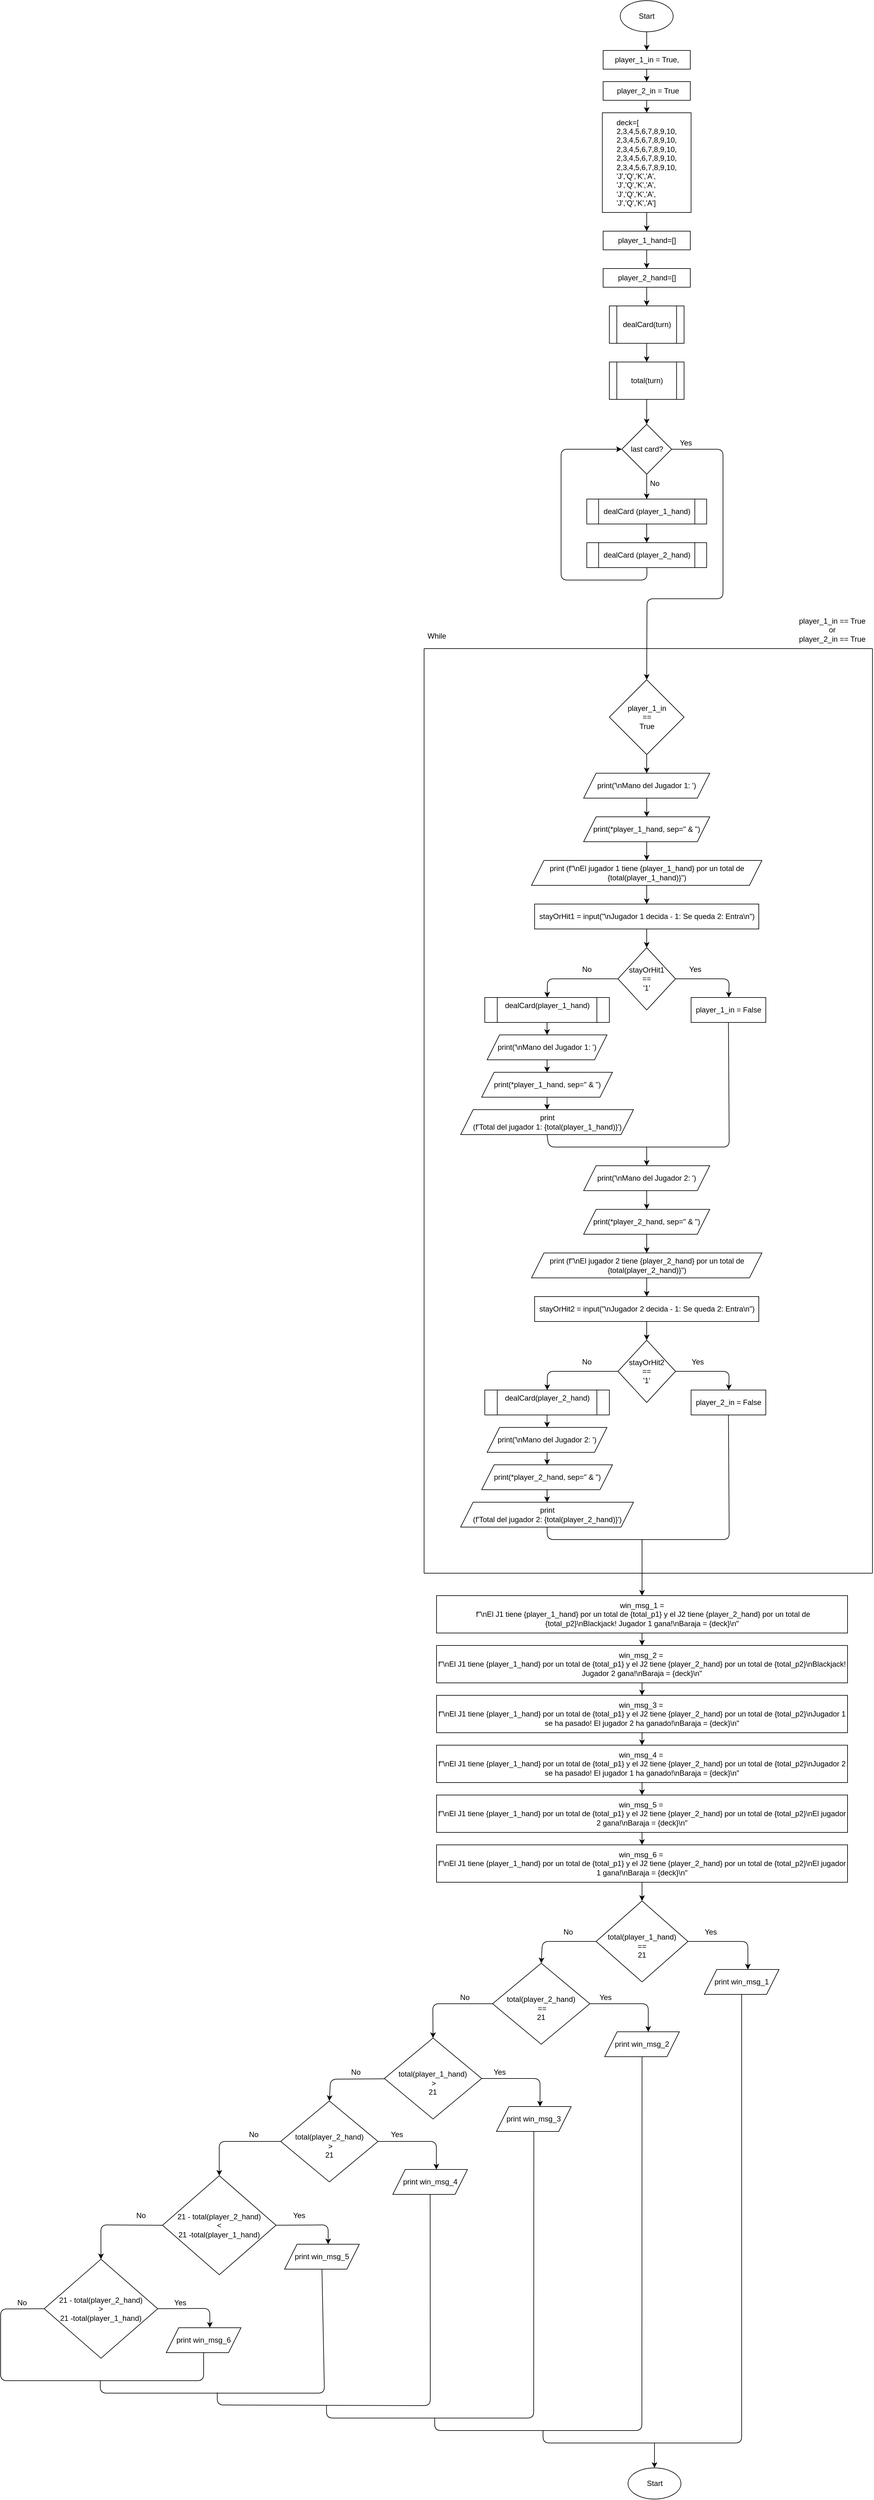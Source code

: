 <mxfile>
    <diagram id="-koDDmyX4iF7jQSUrxAg" name="Page-1">
        <mxGraphModel dx="1892" dy="771" grid="1" gridSize="10" guides="1" tooltips="1" connect="1" arrows="1" fold="1" page="1" pageScale="1" pageWidth="850" pageHeight="1100" math="0" shadow="0">
            <root>
                <mxCell id="0"/>
                <mxCell id="1" parent="0"/>
                <mxCell id="bcgtgwfcLRvS_43A54jH-3" value="" style="edgeStyle=none;html=1;" edge="1" parent="1" source="bcgtgwfcLRvS_43A54jH-1" target="bcgtgwfcLRvS_43A54jH-2">
                    <mxGeometry relative="1" as="geometry"/>
                </mxCell>
                <mxCell id="bcgtgwfcLRvS_43A54jH-1" value="Start" style="ellipse;whiteSpace=wrap;html=1;" vertex="1" parent="1">
                    <mxGeometry x="365" y="40" width="85" height="50" as="geometry"/>
                </mxCell>
                <mxCell id="bcgtgwfcLRvS_43A54jH-5" value="" style="edgeStyle=none;html=1;" edge="1" parent="1" source="bcgtgwfcLRvS_43A54jH-2" target="bcgtgwfcLRvS_43A54jH-4">
                    <mxGeometry relative="1" as="geometry"/>
                </mxCell>
                <mxCell id="bcgtgwfcLRvS_43A54jH-2" value="&lt;div style=&quot;text-align: left;&quot;&gt;&lt;span style=&quot;background-color: initial;&quot;&gt;player_1_in = True,&lt;/span&gt;&lt;/div&gt;" style="whiteSpace=wrap;html=1;" vertex="1" parent="1">
                    <mxGeometry x="337.5" y="120" width="140" height="30" as="geometry"/>
                </mxCell>
                <mxCell id="bcgtgwfcLRvS_43A54jH-7" value="" style="edgeStyle=none;html=1;" edge="1" parent="1" source="bcgtgwfcLRvS_43A54jH-4" target="bcgtgwfcLRvS_43A54jH-6">
                    <mxGeometry relative="1" as="geometry"/>
                </mxCell>
                <mxCell id="bcgtgwfcLRvS_43A54jH-4" value="&lt;div style=&quot;text-align: left;&quot;&gt;&lt;span style=&quot;background-color: initial;&quot;&gt;&amp;nbsp;&lt;/span&gt;&lt;span style=&quot;background-color: initial;&quot;&gt;player_2_in = True&lt;/span&gt;&lt;/div&gt;" style="whiteSpace=wrap;html=1;" vertex="1" parent="1">
                    <mxGeometry x="337.5" y="170" width="140" height="30" as="geometry"/>
                </mxCell>
                <mxCell id="bcgtgwfcLRvS_43A54jH-9" value="" style="edgeStyle=none;html=1;" edge="1" parent="1" source="bcgtgwfcLRvS_43A54jH-6" target="bcgtgwfcLRvS_43A54jH-8">
                    <mxGeometry relative="1" as="geometry"/>
                </mxCell>
                <mxCell id="bcgtgwfcLRvS_43A54jH-6" value="&lt;div style=&quot;text-align: left;&quot;&gt;deck=&lt;span style=&quot;background-color: initial;&quot;&gt;[&lt;/span&gt;&lt;/div&gt;&lt;div style=&quot;text-align: left;&quot;&gt;&lt;span style=&quot;background-color: initial;&quot;&gt;2,3,4,5,6,7,8,9,10,&lt;/span&gt;&lt;/div&gt;&lt;div style=&quot;text-align: left;&quot;&gt;&lt;span style=&quot;background-color: initial;&quot;&gt;2,3,4,5,6,7,8,9,10,&lt;/span&gt;&lt;/div&gt;&lt;div style=&quot;text-align: left;&quot;&gt;2,3,4,5,6,7,8,9,10,&lt;/div&gt;&lt;div style=&quot;text-align: left;&quot;&gt;2,3,4,5,6,7,8,9,10,&lt;/div&gt;&lt;div style=&quot;text-align: left;&quot;&gt;2,3,4,5,6,7,8,9,10,&lt;/div&gt;&lt;div style=&quot;text-align: left;&quot;&gt;'J','Q','K','A',&lt;/div&gt;&lt;div style=&quot;text-align: left;&quot;&gt;'J','Q','K','A',&lt;/div&gt;&lt;div style=&quot;text-align: left;&quot;&gt;'J','Q','K','A',&lt;/div&gt;&lt;div style=&quot;text-align: left;&quot;&gt;'J','Q','K','A'&lt;span style=&quot;background-color: initial;&quot;&gt;]&lt;/span&gt;&lt;/div&gt;" style="whiteSpace=wrap;html=1;" vertex="1" parent="1">
                    <mxGeometry x="336.25" y="220" width="142.5" height="160" as="geometry"/>
                </mxCell>
                <mxCell id="bcgtgwfcLRvS_43A54jH-11" value="" style="edgeStyle=none;html=1;" edge="1" parent="1" source="bcgtgwfcLRvS_43A54jH-8" target="bcgtgwfcLRvS_43A54jH-10">
                    <mxGeometry relative="1" as="geometry"/>
                </mxCell>
                <mxCell id="bcgtgwfcLRvS_43A54jH-8" value="&lt;div style=&quot;text-align: left;&quot;&gt;player_1_hand=[]&lt;br&gt;&lt;/div&gt;" style="whiteSpace=wrap;html=1;" vertex="1" parent="1">
                    <mxGeometry x="337.5" y="410" width="140" height="30" as="geometry"/>
                </mxCell>
                <mxCell id="bcgtgwfcLRvS_43A54jH-13" value="" style="edgeStyle=none;html=1;" edge="1" parent="1" source="bcgtgwfcLRvS_43A54jH-10" target="bcgtgwfcLRvS_43A54jH-12">
                    <mxGeometry relative="1" as="geometry"/>
                </mxCell>
                <mxCell id="bcgtgwfcLRvS_43A54jH-10" value="&lt;div style=&quot;text-align: left;&quot;&gt;player_2_hand=[]&lt;br&gt;&lt;/div&gt;" style="whiteSpace=wrap;html=1;" vertex="1" parent="1">
                    <mxGeometry x="337.5" y="470" width="140" height="30" as="geometry"/>
                </mxCell>
                <mxCell id="bcgtgwfcLRvS_43A54jH-15" value="" style="edgeStyle=none;html=1;" edge="1" parent="1" source="bcgtgwfcLRvS_43A54jH-12" target="bcgtgwfcLRvS_43A54jH-14">
                    <mxGeometry relative="1" as="geometry"/>
                </mxCell>
                <mxCell id="bcgtgwfcLRvS_43A54jH-12" value="dealCard(turn)" style="shape=process;whiteSpace=wrap;html=1;backgroundOutline=1;" vertex="1" parent="1">
                    <mxGeometry x="347.5" y="530" width="120" height="60" as="geometry"/>
                </mxCell>
                <mxCell id="bcgtgwfcLRvS_43A54jH-17" value="" style="edgeStyle=none;html=1;" edge="1" parent="1" source="bcgtgwfcLRvS_43A54jH-14" target="bcgtgwfcLRvS_43A54jH-16">
                    <mxGeometry relative="1" as="geometry"/>
                </mxCell>
                <mxCell id="bcgtgwfcLRvS_43A54jH-14" value="total(turn)" style="shape=process;whiteSpace=wrap;html=1;backgroundOutline=1;" vertex="1" parent="1">
                    <mxGeometry x="347.5" y="620" width="120" height="60" as="geometry"/>
                </mxCell>
                <mxCell id="bcgtgwfcLRvS_43A54jH-19" value="" style="edgeStyle=none;html=1;exitX=1;exitY=0.5;exitDx=0;exitDy=0;entryX=0.5;entryY=0;entryDx=0;entryDy=0;" edge="1" parent="1" source="bcgtgwfcLRvS_43A54jH-16" target="bcgtgwfcLRvS_43A54jH-30">
                    <mxGeometry relative="1" as="geometry">
                        <mxPoint x="400" y="1060" as="targetPoint"/>
                        <Array as="points">
                            <mxPoint x="530" y="760"/>
                            <mxPoint x="530" y="1000"/>
                            <mxPoint x="408" y="1000"/>
                        </Array>
                    </mxGeometry>
                </mxCell>
                <mxCell id="bcgtgwfcLRvS_43A54jH-22" value="" style="edgeStyle=none;html=1;" edge="1" parent="1" source="bcgtgwfcLRvS_43A54jH-16" target="bcgtgwfcLRvS_43A54jH-21">
                    <mxGeometry relative="1" as="geometry"/>
                </mxCell>
                <mxCell id="bcgtgwfcLRvS_43A54jH-16" value="last card?" style="rhombus;whiteSpace=wrap;html=1;" vertex="1" parent="1">
                    <mxGeometry x="367.5" y="720" width="80" height="80" as="geometry"/>
                </mxCell>
                <mxCell id="bcgtgwfcLRvS_43A54jH-24" value="" style="edgeStyle=none;html=1;" edge="1" parent="1" source="bcgtgwfcLRvS_43A54jH-21" target="bcgtgwfcLRvS_43A54jH-23">
                    <mxGeometry relative="1" as="geometry"/>
                </mxCell>
                <mxCell id="bcgtgwfcLRvS_43A54jH-21" value="dealCard (player_1_hand)" style="shape=process;whiteSpace=wrap;html=1;backgroundOutline=1;" vertex="1" parent="1">
                    <mxGeometry x="311.25" y="840" width="192.5" height="40" as="geometry"/>
                </mxCell>
                <mxCell id="bcgtgwfcLRvS_43A54jH-25" style="edgeStyle=none;html=1;entryX=0;entryY=0.5;entryDx=0;entryDy=0;" edge="1" parent="1" source="bcgtgwfcLRvS_43A54jH-23" target="bcgtgwfcLRvS_43A54jH-16">
                    <mxGeometry relative="1" as="geometry">
                        <Array as="points">
                            <mxPoint x="408" y="970"/>
                            <mxPoint x="270" y="970"/>
                            <mxPoint x="270" y="760"/>
                        </Array>
                    </mxGeometry>
                </mxCell>
                <mxCell id="bcgtgwfcLRvS_43A54jH-23" value="dealCard (player_2_hand)" style="shape=process;whiteSpace=wrap;html=1;backgroundOutline=1;" vertex="1" parent="1">
                    <mxGeometry x="311.25" y="910" width="192.5" height="40" as="geometry"/>
                </mxCell>
                <mxCell id="bcgtgwfcLRvS_43A54jH-26" value="No" style="text;html=1;align=center;verticalAlign=middle;resizable=0;points=[];autosize=1;strokeColor=none;fillColor=none;" vertex="1" parent="1">
                    <mxGeometry x="400" y="800" width="40" height="30" as="geometry"/>
                </mxCell>
                <mxCell id="bcgtgwfcLRvS_43A54jH-27" value="Yes" style="text;html=1;align=center;verticalAlign=middle;resizable=0;points=[];autosize=1;strokeColor=none;fillColor=none;" vertex="1" parent="1">
                    <mxGeometry x="450" y="735" width="40" height="30" as="geometry"/>
                </mxCell>
                <mxCell id="bcgtgwfcLRvS_43A54jH-36" value="" style="edgeStyle=none;html=1;" edge="1" parent="1" source="bcgtgwfcLRvS_43A54jH-30" target="bcgtgwfcLRvS_43A54jH-35">
                    <mxGeometry relative="1" as="geometry"/>
                </mxCell>
                <mxCell id="bcgtgwfcLRvS_43A54jH-30" value="player_1_in&lt;br&gt;==&lt;br&gt;True" style="rhombus;whiteSpace=wrap;html=1;" vertex="1" parent="1">
                    <mxGeometry x="347.5" y="1130" width="120" height="120" as="geometry"/>
                </mxCell>
                <mxCell id="bcgtgwfcLRvS_43A54jH-31" value="" style="endArrow=none;html=1;" edge="1" parent="1">
                    <mxGeometry width="50" height="50" relative="1" as="geometry">
                        <mxPoint x="50" y="1080" as="sourcePoint"/>
                        <mxPoint x="770" y="1080" as="targetPoint"/>
                    </mxGeometry>
                </mxCell>
                <mxCell id="bcgtgwfcLRvS_43A54jH-32" value="While" style="text;html=1;align=center;verticalAlign=middle;resizable=0;points=[];autosize=1;strokeColor=none;fillColor=none;" vertex="1" parent="1">
                    <mxGeometry x="45" y="1045" width="50" height="30" as="geometry"/>
                </mxCell>
                <mxCell id="bcgtgwfcLRvS_43A54jH-33" value="player_1_in == True&lt;br&gt;or&lt;br&gt;player_2_in == True" style="text;html=1;align=center;verticalAlign=middle;resizable=0;points=[];autosize=1;strokeColor=none;fillColor=none;" vertex="1" parent="1">
                    <mxGeometry x="640" y="1020" width="130" height="60" as="geometry"/>
                </mxCell>
                <mxCell id="bcgtgwfcLRvS_43A54jH-38" value="" style="edgeStyle=none;html=1;" edge="1" parent="1" source="bcgtgwfcLRvS_43A54jH-35" target="bcgtgwfcLRvS_43A54jH-37">
                    <mxGeometry relative="1" as="geometry"/>
                </mxCell>
                <mxCell id="bcgtgwfcLRvS_43A54jH-35" value="&lt;div&gt;print('\nMano del Jugador 1: ')&lt;/div&gt;" style="shape=parallelogram;perimeter=parallelogramPerimeter;whiteSpace=wrap;html=1;fixedSize=1;" vertex="1" parent="1">
                    <mxGeometry x="306.25" y="1280" width="202.5" height="40" as="geometry"/>
                </mxCell>
                <mxCell id="bcgtgwfcLRvS_43A54jH-40" value="" style="edgeStyle=none;html=1;" edge="1" parent="1" source="bcgtgwfcLRvS_43A54jH-37" target="bcgtgwfcLRvS_43A54jH-39">
                    <mxGeometry relative="1" as="geometry"/>
                </mxCell>
                <mxCell id="bcgtgwfcLRvS_43A54jH-37" value="&lt;div&gt;print(*player_1_hand, sep=&quot; &amp;amp; &quot;)&lt;/div&gt;" style="shape=parallelogram;perimeter=parallelogramPerimeter;whiteSpace=wrap;html=1;fixedSize=1;" vertex="1" parent="1">
                    <mxGeometry x="306.25" y="1350" width="202.5" height="40" as="geometry"/>
                </mxCell>
                <mxCell id="bcgtgwfcLRvS_43A54jH-42" value="" style="edgeStyle=none;html=1;" edge="1" parent="1" source="bcgtgwfcLRvS_43A54jH-39" target="bcgtgwfcLRvS_43A54jH-41">
                    <mxGeometry relative="1" as="geometry"/>
                </mxCell>
                <mxCell id="bcgtgwfcLRvS_43A54jH-39" value="&lt;div&gt;print (f&quot;\nEl jugador 1 tiene {player_1_hand} por un total de {total(player_1_hand)}&quot;)&lt;/div&gt;" style="shape=parallelogram;perimeter=parallelogramPerimeter;whiteSpace=wrap;html=1;fixedSize=1;" vertex="1" parent="1">
                    <mxGeometry x="222.5" y="1420" width="370" height="40" as="geometry"/>
                </mxCell>
                <mxCell id="bcgtgwfcLRvS_43A54jH-45" value="" style="edgeStyle=none;html=1;" edge="1" parent="1" source="bcgtgwfcLRvS_43A54jH-41" target="bcgtgwfcLRvS_43A54jH-43">
                    <mxGeometry relative="1" as="geometry"/>
                </mxCell>
                <mxCell id="bcgtgwfcLRvS_43A54jH-41" value="stayOrHit1 = input(&quot;\nJugador 1 decida - 1: Se queda 2: Entra\n&quot;)" style="whiteSpace=wrap;html=1;" vertex="1" parent="1">
                    <mxGeometry x="227.5" y="1490" width="360" height="40" as="geometry"/>
                </mxCell>
                <mxCell id="bcgtgwfcLRvS_43A54jH-47" value="" style="edgeStyle=none;html=1;exitX=1;exitY=0.5;exitDx=0;exitDy=0;" edge="1" parent="1" source="bcgtgwfcLRvS_43A54jH-43" target="bcgtgwfcLRvS_43A54jH-46">
                    <mxGeometry relative="1" as="geometry">
                        <Array as="points">
                            <mxPoint x="540" y="1610"/>
                        </Array>
                    </mxGeometry>
                </mxCell>
                <mxCell id="bcgtgwfcLRvS_43A54jH-49" value="" style="edgeStyle=none;html=1;exitX=0;exitY=0.5;exitDx=0;exitDy=0;" edge="1" parent="1" source="bcgtgwfcLRvS_43A54jH-43" target="bcgtgwfcLRvS_43A54jH-48">
                    <mxGeometry relative="1" as="geometry">
                        <Array as="points">
                            <mxPoint x="248" y="1610"/>
                        </Array>
                    </mxGeometry>
                </mxCell>
                <mxCell id="bcgtgwfcLRvS_43A54jH-43" value="stayOrHit1&lt;br&gt;==&lt;br&gt;'1'" style="rhombus;whiteSpace=wrap;html=1;" vertex="1" parent="1">
                    <mxGeometry x="361.25" y="1560" width="92.5" height="100" as="geometry"/>
                </mxCell>
                <mxCell id="bcgtgwfcLRvS_43A54jH-46" value="player_1_in = False" style="whiteSpace=wrap;html=1;" vertex="1" parent="1">
                    <mxGeometry x="478.75" y="1640" width="120" height="40" as="geometry"/>
                </mxCell>
                <mxCell id="bcgtgwfcLRvS_43A54jH-51" value="" style="edgeStyle=none;html=1;" edge="1" parent="1" source="bcgtgwfcLRvS_43A54jH-48" target="bcgtgwfcLRvS_43A54jH-50">
                    <mxGeometry relative="1" as="geometry"/>
                </mxCell>
                <mxCell id="bcgtgwfcLRvS_43A54jH-48" value="&lt;div&gt;dealCard(player_1_hand)&lt;/div&gt;&lt;div&gt;&lt;br&gt;&lt;/div&gt;" style="shape=process;whiteSpace=wrap;html=1;backgroundOutline=1;" vertex="1" parent="1">
                    <mxGeometry x="147.5" y="1640" width="200" height="40" as="geometry"/>
                </mxCell>
                <mxCell id="bcgtgwfcLRvS_43A54jH-53" value="" style="edgeStyle=none;html=1;" edge="1" parent="1" source="bcgtgwfcLRvS_43A54jH-50" target="bcgtgwfcLRvS_43A54jH-52">
                    <mxGeometry relative="1" as="geometry"/>
                </mxCell>
                <mxCell id="bcgtgwfcLRvS_43A54jH-50" value="print('\nMano del Jugador 1: ')" style="shape=parallelogram;perimeter=parallelogramPerimeter;whiteSpace=wrap;html=1;fixedSize=1;" vertex="1" parent="1">
                    <mxGeometry x="151.25" y="1700" width="192.5" height="40" as="geometry"/>
                </mxCell>
                <mxCell id="bcgtgwfcLRvS_43A54jH-55" value="" style="edgeStyle=none;html=1;" edge="1" parent="1" source="bcgtgwfcLRvS_43A54jH-52" target="bcgtgwfcLRvS_43A54jH-54">
                    <mxGeometry relative="1" as="geometry"/>
                </mxCell>
                <mxCell id="bcgtgwfcLRvS_43A54jH-52" value="&lt;div&gt;print(*player_1_hand, sep=&quot; &amp;amp; &quot;)&lt;/div&gt;" style="shape=parallelogram;perimeter=parallelogramPerimeter;whiteSpace=wrap;html=1;fixedSize=1;" vertex="1" parent="1">
                    <mxGeometry x="142.5" y="1760" width="210" height="40" as="geometry"/>
                </mxCell>
                <mxCell id="bcgtgwfcLRvS_43A54jH-54" value="&lt;div&gt;print&lt;/div&gt;&lt;div&gt;(f'Total del jugador 1: {total(player_1_hand)}')&lt;/div&gt;" style="shape=parallelogram;perimeter=parallelogramPerimeter;whiteSpace=wrap;html=1;fixedSize=1;" vertex="1" parent="1">
                    <mxGeometry x="108.75" y="1820" width="277.5" height="40" as="geometry"/>
                </mxCell>
                <mxCell id="bcgtgwfcLRvS_43A54jH-56" value="" style="endArrow=none;html=1;exitX=0.5;exitY=1;exitDx=0;exitDy=0;entryX=0.5;entryY=1;entryDx=0;entryDy=0;" edge="1" parent="1" source="bcgtgwfcLRvS_43A54jH-54" target="bcgtgwfcLRvS_43A54jH-46">
                    <mxGeometry width="50" height="50" relative="1" as="geometry">
                        <mxPoint x="490" y="1670" as="sourcePoint"/>
                        <mxPoint x="540" y="1620" as="targetPoint"/>
                        <Array as="points">
                            <mxPoint x="250" y="1880"/>
                            <mxPoint x="540" y="1880"/>
                        </Array>
                    </mxGeometry>
                </mxCell>
                <mxCell id="bcgtgwfcLRvS_43A54jH-57" value="" style="edgeStyle=none;html=1;entryX=0.5;entryY=0;entryDx=0;entryDy=0;" edge="1" parent="1" target="bcgtgwfcLRvS_43A54jH-83">
                    <mxGeometry relative="1" as="geometry">
                        <mxPoint x="407.5" y="1880" as="sourcePoint"/>
                        <mxPoint x="407.5" y="1910" as="targetPoint"/>
                    </mxGeometry>
                </mxCell>
                <mxCell id="bcgtgwfcLRvS_43A54jH-70" value="" style="edgeStyle=none;html=1;exitX=1;exitY=0.5;exitDx=0;exitDy=0;" edge="1" parent="1" source="bcgtgwfcLRvS_43A54jH-72" target="bcgtgwfcLRvS_43A54jH-73">
                    <mxGeometry relative="1" as="geometry">
                        <Array as="points">
                            <mxPoint x="540" y="2240"/>
                        </Array>
                    </mxGeometry>
                </mxCell>
                <mxCell id="bcgtgwfcLRvS_43A54jH-71" value="" style="edgeStyle=none;html=1;exitX=0;exitY=0.5;exitDx=0;exitDy=0;" edge="1" parent="1" source="bcgtgwfcLRvS_43A54jH-72" target="bcgtgwfcLRvS_43A54jH-75">
                    <mxGeometry relative="1" as="geometry">
                        <Array as="points">
                            <mxPoint x="248" y="2240"/>
                        </Array>
                    </mxGeometry>
                </mxCell>
                <mxCell id="bcgtgwfcLRvS_43A54jH-72" value="stayOrHit2&lt;br&gt;==&lt;br&gt;'1'" style="rhombus;whiteSpace=wrap;html=1;" vertex="1" parent="1">
                    <mxGeometry x="361.25" y="2190" width="92.5" height="100" as="geometry"/>
                </mxCell>
                <mxCell id="bcgtgwfcLRvS_43A54jH-73" value="player_2_in = False" style="whiteSpace=wrap;html=1;" vertex="1" parent="1">
                    <mxGeometry x="478.75" y="2270" width="120" height="40" as="geometry"/>
                </mxCell>
                <mxCell id="bcgtgwfcLRvS_43A54jH-74" value="" style="edgeStyle=none;html=1;" edge="1" parent="1" source="bcgtgwfcLRvS_43A54jH-75" target="bcgtgwfcLRvS_43A54jH-77">
                    <mxGeometry relative="1" as="geometry"/>
                </mxCell>
                <mxCell id="bcgtgwfcLRvS_43A54jH-75" value="&lt;div&gt;dealCard(player_2_hand)&lt;/div&gt;&lt;div&gt;&lt;br&gt;&lt;/div&gt;" style="shape=process;whiteSpace=wrap;html=1;backgroundOutline=1;" vertex="1" parent="1">
                    <mxGeometry x="147.5" y="2270" width="200" height="40" as="geometry"/>
                </mxCell>
                <mxCell id="bcgtgwfcLRvS_43A54jH-76" value="" style="edgeStyle=none;html=1;" edge="1" parent="1" source="bcgtgwfcLRvS_43A54jH-77" target="bcgtgwfcLRvS_43A54jH-79">
                    <mxGeometry relative="1" as="geometry"/>
                </mxCell>
                <mxCell id="bcgtgwfcLRvS_43A54jH-77" value="print('\nMano del Jugador 2: ')" style="shape=parallelogram;perimeter=parallelogramPerimeter;whiteSpace=wrap;html=1;fixedSize=1;" vertex="1" parent="1">
                    <mxGeometry x="151.25" y="2330" width="192.5" height="40" as="geometry"/>
                </mxCell>
                <mxCell id="bcgtgwfcLRvS_43A54jH-78" value="" style="edgeStyle=none;html=1;" edge="1" parent="1" source="bcgtgwfcLRvS_43A54jH-79" target="bcgtgwfcLRvS_43A54jH-80">
                    <mxGeometry relative="1" as="geometry"/>
                </mxCell>
                <mxCell id="bcgtgwfcLRvS_43A54jH-79" value="&lt;div&gt;print(*player_2_hand, sep=&quot; &amp;amp; &quot;)&lt;/div&gt;" style="shape=parallelogram;perimeter=parallelogramPerimeter;whiteSpace=wrap;html=1;fixedSize=1;" vertex="1" parent="1">
                    <mxGeometry x="142.5" y="2390" width="210" height="40" as="geometry"/>
                </mxCell>
                <mxCell id="bcgtgwfcLRvS_43A54jH-80" value="&lt;div&gt;print&lt;/div&gt;&lt;div&gt;(f'Total del jugador 2: {total(player_2_hand)}')&lt;/div&gt;" style="shape=parallelogram;perimeter=parallelogramPerimeter;whiteSpace=wrap;html=1;fixedSize=1;" vertex="1" parent="1">
                    <mxGeometry x="108.75" y="2450" width="277.5" height="40" as="geometry"/>
                </mxCell>
                <mxCell id="bcgtgwfcLRvS_43A54jH-81" value="" style="endArrow=none;html=1;exitX=0.5;exitY=1;exitDx=0;exitDy=0;entryX=0.5;entryY=1;entryDx=0;entryDy=0;" edge="1" parent="1" source="bcgtgwfcLRvS_43A54jH-80" target="bcgtgwfcLRvS_43A54jH-73">
                    <mxGeometry width="50" height="50" relative="1" as="geometry">
                        <mxPoint x="490" y="2300" as="sourcePoint"/>
                        <mxPoint x="540" y="2250" as="targetPoint"/>
                        <Array as="points">
                            <mxPoint x="248" y="2510"/>
                            <mxPoint x="540" y="2510"/>
                        </Array>
                    </mxGeometry>
                </mxCell>
                <mxCell id="bcgtgwfcLRvS_43A54jH-82" value="" style="edgeStyle=none;html=1;" edge="1" parent="1" source="bcgtgwfcLRvS_43A54jH-83" target="bcgtgwfcLRvS_43A54jH-85">
                    <mxGeometry relative="1" as="geometry"/>
                </mxCell>
                <mxCell id="bcgtgwfcLRvS_43A54jH-83" value="&lt;div&gt;print('\nMano del Jugador 2: ')&lt;/div&gt;" style="shape=parallelogram;perimeter=parallelogramPerimeter;whiteSpace=wrap;html=1;fixedSize=1;" vertex="1" parent="1">
                    <mxGeometry x="306.25" y="1910" width="202.5" height="40" as="geometry"/>
                </mxCell>
                <mxCell id="bcgtgwfcLRvS_43A54jH-84" value="" style="edgeStyle=none;html=1;" edge="1" parent="1" source="bcgtgwfcLRvS_43A54jH-85" target="bcgtgwfcLRvS_43A54jH-87">
                    <mxGeometry relative="1" as="geometry"/>
                </mxCell>
                <mxCell id="bcgtgwfcLRvS_43A54jH-85" value="&lt;div&gt;print(*player_2_hand, sep=&quot; &amp;amp; &quot;)&lt;/div&gt;" style="shape=parallelogram;perimeter=parallelogramPerimeter;whiteSpace=wrap;html=1;fixedSize=1;" vertex="1" parent="1">
                    <mxGeometry x="306.25" y="1980" width="202.5" height="40" as="geometry"/>
                </mxCell>
                <mxCell id="bcgtgwfcLRvS_43A54jH-86" value="" style="edgeStyle=none;html=1;" edge="1" parent="1" source="bcgtgwfcLRvS_43A54jH-87" target="bcgtgwfcLRvS_43A54jH-89">
                    <mxGeometry relative="1" as="geometry"/>
                </mxCell>
                <mxCell id="bcgtgwfcLRvS_43A54jH-87" value="&lt;div&gt;print (f&quot;\nEl jugador 2 tiene {player_2_hand} por un total de {total(player_2_hand)}&quot;)&lt;/div&gt;" style="shape=parallelogram;perimeter=parallelogramPerimeter;whiteSpace=wrap;html=1;fixedSize=1;" vertex="1" parent="1">
                    <mxGeometry x="222.5" y="2050" width="370" height="40" as="geometry"/>
                </mxCell>
                <mxCell id="bcgtgwfcLRvS_43A54jH-90" value="" style="edgeStyle=none;html=1;" edge="1" parent="1" source="bcgtgwfcLRvS_43A54jH-89" target="bcgtgwfcLRvS_43A54jH-72">
                    <mxGeometry relative="1" as="geometry"/>
                </mxCell>
                <mxCell id="bcgtgwfcLRvS_43A54jH-89" value="stayOrHit2 = input(&quot;\nJugador 2 decida - 1: Se queda 2: Entra\n&quot;)" style="whiteSpace=wrap;html=1;" vertex="1" parent="1">
                    <mxGeometry x="227.5" y="2120" width="360" height="40" as="geometry"/>
                </mxCell>
                <mxCell id="bcgtgwfcLRvS_43A54jH-94" value="" style="endArrow=none;html=1;" edge="1" parent="1">
                    <mxGeometry width="50" height="50" relative="1" as="geometry">
                        <mxPoint x="50" y="1080" as="sourcePoint"/>
                        <mxPoint x="50" y="2564" as="targetPoint"/>
                    </mxGeometry>
                </mxCell>
                <mxCell id="bcgtgwfcLRvS_43A54jH-95" value="" style="endArrow=none;html=1;" edge="1" parent="1">
                    <mxGeometry width="50" height="50" relative="1" as="geometry">
                        <mxPoint x="770" y="1080" as="sourcePoint"/>
                        <mxPoint x="770" y="2564" as="targetPoint"/>
                    </mxGeometry>
                </mxCell>
                <mxCell id="bcgtgwfcLRvS_43A54jH-96" value="" style="endArrow=none;html=1;" edge="1" parent="1">
                    <mxGeometry width="50" height="50" relative="1" as="geometry">
                        <mxPoint x="50" y="2564" as="sourcePoint"/>
                        <mxPoint x="770" y="2564" as="targetPoint"/>
                    </mxGeometry>
                </mxCell>
                <mxCell id="bcgtgwfcLRvS_43A54jH-97" value="" style="edgeStyle=none;html=1;" edge="1" parent="1" target="bcgtgwfcLRvS_43A54jH-98">
                    <mxGeometry relative="1" as="geometry">
                        <mxPoint x="400" y="2510" as="sourcePoint"/>
                        <mxPoint x="400" y="2600" as="targetPoint"/>
                    </mxGeometry>
                </mxCell>
                <mxCell id="bcgtgwfcLRvS_43A54jH-111" style="edgeStyle=none;html=1;entryX=0.5;entryY=0;entryDx=0;entryDy=0;" edge="1" parent="1" source="bcgtgwfcLRvS_43A54jH-98" target="bcgtgwfcLRvS_43A54jH-99">
                    <mxGeometry relative="1" as="geometry"/>
                </mxCell>
                <mxCell id="bcgtgwfcLRvS_43A54jH-98" value="win_msg_1 =&lt;br&gt;&amp;nbsp;f&quot;\nEl J1 tiene {player_1_hand} por un total de {total_p1} y el J2 tiene {player_2_hand} por un total de {total_p2}\nBlackjack! Jugador 1 gana!\nBaraja = {deck}\n&quot;" style="rounded=0;whiteSpace=wrap;html=1;" vertex="1" parent="1">
                    <mxGeometry x="70" y="2600" width="660" height="60" as="geometry"/>
                </mxCell>
                <mxCell id="bcgtgwfcLRvS_43A54jH-110" style="edgeStyle=none;html=1;entryX=0.5;entryY=0;entryDx=0;entryDy=0;" edge="1" parent="1" source="bcgtgwfcLRvS_43A54jH-99" target="bcgtgwfcLRvS_43A54jH-100">
                    <mxGeometry relative="1" as="geometry"/>
                </mxCell>
                <mxCell id="bcgtgwfcLRvS_43A54jH-99" value="&lt;div&gt;win_msg_2 =&amp;nbsp;&lt;/div&gt;&lt;div&gt;f&quot;\nEl J1 tiene {player_1_hand} por un total de {total_p1} y el J2 tiene {player_2_hand} por un total de {total_p2}\nBlackjack! Jugador 2 gana!\nBaraja = {deck}\n&quot;&lt;/div&gt;" style="rounded=0;whiteSpace=wrap;html=1;" vertex="1" parent="1">
                    <mxGeometry x="70" y="2680" width="660" height="60" as="geometry"/>
                </mxCell>
                <mxCell id="bcgtgwfcLRvS_43A54jH-109" style="edgeStyle=none;html=1;entryX=0.5;entryY=0;entryDx=0;entryDy=0;" edge="1" parent="1" source="bcgtgwfcLRvS_43A54jH-100" target="bcgtgwfcLRvS_43A54jH-101">
                    <mxGeometry relative="1" as="geometry"/>
                </mxCell>
                <mxCell id="bcgtgwfcLRvS_43A54jH-100" value="&lt;div&gt;win_msg_3 =&amp;nbsp;&lt;/div&gt;&lt;div&gt;f&quot;\nEl J1 tiene {player_1_hand} por un total de {total_p1} y el J2 tiene {player_2_hand} por un total de {total_p2}\nJugador 1 se ha pasado! El jugador 2 ha ganado!\nBaraja = {deck}\n&quot;&lt;/div&gt;" style="rounded=0;whiteSpace=wrap;html=1;" vertex="1" parent="1">
                    <mxGeometry x="70" y="2760" width="660" height="60" as="geometry"/>
                </mxCell>
                <mxCell id="bcgtgwfcLRvS_43A54jH-107" value="" style="edgeStyle=none;html=1;entryX=0.5;entryY=0;entryDx=0;entryDy=0;" edge="1" parent="1" source="bcgtgwfcLRvS_43A54jH-101" target="bcgtgwfcLRvS_43A54jH-102">
                    <mxGeometry relative="1" as="geometry"/>
                </mxCell>
                <mxCell id="bcgtgwfcLRvS_43A54jH-101" value="&lt;div&gt;win_msg_4 =&amp;nbsp;&lt;/div&gt;&lt;div&gt;f&quot;\nEl J1 tiene {player_1_hand} por un total de {total_p1} y el J2 tiene {player_2_hand} por un total de {total_p2}\nJugador 2 se ha pasado! El jugador 1 ha ganado!\nBaraja = {deck}\n&quot;&lt;/div&gt;" style="rounded=0;whiteSpace=wrap;html=1;" vertex="1" parent="1">
                    <mxGeometry x="70" y="2840" width="660" height="60" as="geometry"/>
                </mxCell>
                <mxCell id="bcgtgwfcLRvS_43A54jH-104" value="" style="edgeStyle=none;html=1;" edge="1" parent="1" source="bcgtgwfcLRvS_43A54jH-102" target="bcgtgwfcLRvS_43A54jH-103">
                    <mxGeometry relative="1" as="geometry"/>
                </mxCell>
                <mxCell id="bcgtgwfcLRvS_43A54jH-102" value="&lt;div&gt;win_msg_5 =&amp;nbsp;&lt;/div&gt;&lt;div&gt;f&quot;\nEl J1 tiene {player_1_hand} por un total de {total_p1} y el J2 tiene {player_2_hand} por un total de {total_p2}\nEl jugador 2 gana!\nBaraja = {deck}\n&quot;&lt;/div&gt;" style="rounded=0;whiteSpace=wrap;html=1;" vertex="1" parent="1">
                    <mxGeometry x="70" y="2920" width="660" height="60" as="geometry"/>
                </mxCell>
                <mxCell id="bcgtgwfcLRvS_43A54jH-113" style="edgeStyle=none;html=1;entryX=0.5;entryY=0;entryDx=0;entryDy=0;" edge="1" parent="1" source="bcgtgwfcLRvS_43A54jH-103" target="bcgtgwfcLRvS_43A54jH-112">
                    <mxGeometry relative="1" as="geometry"/>
                </mxCell>
                <mxCell id="bcgtgwfcLRvS_43A54jH-103" value="&lt;div&gt;win_msg_6 =&amp;nbsp;&lt;/div&gt;&lt;div&gt;f&quot;\nEl J1 tiene {player_1_hand} por un total de {total_p1} y el J2 tiene {player_2_hand} por un total de {total_p2}\nEl jugador 1 gana!\nBaraja = {deck}\n&quot;&lt;/div&gt;" style="rounded=0;whiteSpace=wrap;html=1;" vertex="1" parent="1">
                    <mxGeometry x="70" y="3000" width="660" height="60" as="geometry"/>
                </mxCell>
                <mxCell id="bcgtgwfcLRvS_43A54jH-116" style="edgeStyle=none;html=1;entryX=0.583;entryY=0;entryDx=0;entryDy=0;entryPerimeter=0;exitX=1;exitY=0.5;exitDx=0;exitDy=0;" edge="1" parent="1" source="bcgtgwfcLRvS_43A54jH-112" target="bcgtgwfcLRvS_43A54jH-115">
                    <mxGeometry relative="1" as="geometry">
                        <Array as="points">
                            <mxPoint x="570" y="3155"/>
                        </Array>
                    </mxGeometry>
                </mxCell>
                <mxCell id="bcgtgwfcLRvS_43A54jH-118" style="edgeStyle=none;html=1;entryX=0.5;entryY=0;entryDx=0;entryDy=0;" edge="1" parent="1" source="bcgtgwfcLRvS_43A54jH-112" target="bcgtgwfcLRvS_43A54jH-119">
                    <mxGeometry relative="1" as="geometry">
                        <mxPoint x="240" y="3200" as="targetPoint"/>
                        <Array as="points">
                            <mxPoint x="240" y="3155"/>
                        </Array>
                    </mxGeometry>
                </mxCell>
                <mxCell id="bcgtgwfcLRvS_43A54jH-112" value="&lt;br&gt;total(player_1_hand) &lt;br&gt;== &lt;br&gt;21" style="rhombus;whiteSpace=wrap;html=1;rounded=0;" vertex="1" parent="1">
                    <mxGeometry x="326.25" y="3090" width="147.5" height="130" as="geometry"/>
                </mxCell>
                <mxCell id="bcgtgwfcLRvS_43A54jH-115" value="print win_msg_1" style="shape=parallelogram;perimeter=parallelogramPerimeter;whiteSpace=wrap;html=1;fixedSize=1;" vertex="1" parent="1">
                    <mxGeometry x="500" y="3200" width="120" height="40" as="geometry"/>
                </mxCell>
                <mxCell id="bcgtgwfcLRvS_43A54jH-123" style="edgeStyle=none;html=1;entryX=0.5;entryY=0;entryDx=0;entryDy=0;exitX=0;exitY=0.5;exitDx=0;exitDy=0;" edge="1" parent="1" source="bcgtgwfcLRvS_43A54jH-119" target="bcgtgwfcLRvS_43A54jH-122">
                    <mxGeometry relative="1" as="geometry">
                        <Array as="points">
                            <mxPoint x="64" y="3255"/>
                        </Array>
                    </mxGeometry>
                </mxCell>
                <mxCell id="bcgtgwfcLRvS_43A54jH-119" value="&lt;br&gt;total(player_2_hand)&lt;br&gt;&amp;nbsp;== &lt;br&gt;21" style="rhombus;whiteSpace=wrap;html=1;rounded=0;" vertex="1" parent="1">
                    <mxGeometry x="160" y="3190" width="156.25" height="130" as="geometry"/>
                </mxCell>
                <mxCell id="bcgtgwfcLRvS_43A54jH-120" style="edgeStyle=none;html=1;entryX=0.583;entryY=0;entryDx=0;entryDy=0;entryPerimeter=0;exitX=1;exitY=0.5;exitDx=0;exitDy=0;" edge="1" parent="1" target="bcgtgwfcLRvS_43A54jH-121" source="bcgtgwfcLRvS_43A54jH-119">
                    <mxGeometry relative="1" as="geometry">
                        <mxPoint x="316.25" y="3250" as="sourcePoint"/>
                        <Array as="points">
                            <mxPoint x="410" y="3255"/>
                        </Array>
                    </mxGeometry>
                </mxCell>
                <mxCell id="bcgtgwfcLRvS_43A54jH-121" value="print win_msg_2" style="shape=parallelogram;perimeter=parallelogramPerimeter;whiteSpace=wrap;html=1;fixedSize=1;" vertex="1" parent="1">
                    <mxGeometry x="340" y="3300" width="120" height="40" as="geometry"/>
                </mxCell>
                <mxCell id="bcgtgwfcLRvS_43A54jH-122" value="&lt;br&gt;total(player_1_hand)&lt;br&gt;&amp;nbsp;&amp;gt;&lt;br&gt;21" style="rhombus;whiteSpace=wrap;html=1;rounded=0;" vertex="1" parent="1">
                    <mxGeometry x="-13.75" y="3310" width="156.25" height="130" as="geometry"/>
                </mxCell>
                <mxCell id="bcgtgwfcLRvS_43A54jH-124" style="edgeStyle=none;html=1;entryX=0.583;entryY=0;entryDx=0;entryDy=0;entryPerimeter=0;" edge="1" parent="1" target="bcgtgwfcLRvS_43A54jH-125" source="bcgtgwfcLRvS_43A54jH-122">
                    <mxGeometry relative="1" as="geometry">
                        <mxPoint x="142.5" y="3375" as="sourcePoint"/>
                        <Array as="points">
                            <mxPoint x="236.25" y="3375"/>
                        </Array>
                    </mxGeometry>
                </mxCell>
                <mxCell id="bcgtgwfcLRvS_43A54jH-125" value="print win_msg_3" style="shape=parallelogram;perimeter=parallelogramPerimeter;whiteSpace=wrap;html=1;fixedSize=1;" vertex="1" parent="1">
                    <mxGeometry x="166.25" y="3420" width="120" height="40" as="geometry"/>
                </mxCell>
                <mxCell id="bcgtgwfcLRvS_43A54jH-126" style="edgeStyle=none;html=1;entryX=0.5;entryY=0;entryDx=0;entryDy=0;" edge="1" parent="1" target="bcgtgwfcLRvS_43A54jH-128" source="bcgtgwfcLRvS_43A54jH-122">
                    <mxGeometry relative="1" as="geometry">
                        <mxPoint x="-14" y="3376" as="sourcePoint"/>
                        <mxPoint x="-100.25" y="3421" as="targetPoint"/>
                        <Array as="points">
                            <mxPoint x="-100.25" y="3376"/>
                        </Array>
                    </mxGeometry>
                </mxCell>
                <mxCell id="bcgtgwfcLRvS_43A54jH-127" style="edgeStyle=none;html=1;entryX=0.5;entryY=0;entryDx=0;entryDy=0;exitX=0;exitY=0.5;exitDx=0;exitDy=0;" edge="1" parent="1" source="bcgtgwfcLRvS_43A54jH-128" target="bcgtgwfcLRvS_43A54jH-131">
                    <mxGeometry relative="1" as="geometry">
                        <Array as="points">
                            <mxPoint x="-279" y="3476"/>
                        </Array>
                    </mxGeometry>
                </mxCell>
                <mxCell id="bcgtgwfcLRvS_43A54jH-128" value="&lt;br&gt;total(player_2_hand)&lt;br&gt;&amp;nbsp;&amp;gt;&lt;br&gt;21" style="rhombus;whiteSpace=wrap;html=1;rounded=0;" vertex="1" parent="1">
                    <mxGeometry x="-180.25" y="3411" width="156.25" height="130" as="geometry"/>
                </mxCell>
                <mxCell id="bcgtgwfcLRvS_43A54jH-129" style="edgeStyle=none;html=1;entryX=0.583;entryY=0;entryDx=0;entryDy=0;entryPerimeter=0;exitX=1;exitY=0.5;exitDx=0;exitDy=0;" edge="1" parent="1" source="bcgtgwfcLRvS_43A54jH-128" target="bcgtgwfcLRvS_43A54jH-130">
                    <mxGeometry relative="1" as="geometry">
                        <mxPoint x="-24" y="3471" as="sourcePoint"/>
                        <Array as="points">
                            <mxPoint x="69.75" y="3476"/>
                        </Array>
                    </mxGeometry>
                </mxCell>
                <mxCell id="bcgtgwfcLRvS_43A54jH-130" value="print win_msg_4" style="shape=parallelogram;perimeter=parallelogramPerimeter;whiteSpace=wrap;html=1;fixedSize=1;" vertex="1" parent="1">
                    <mxGeometry x="-0.25" y="3521" width="120" height="40" as="geometry"/>
                </mxCell>
                <mxCell id="bcgtgwfcLRvS_43A54jH-131" value="21 - total(player_2_hand)&lt;br&gt;&amp;lt; &lt;br&gt;21 -total(player_1_hand)" style="rhombus;whiteSpace=wrap;html=1;rounded=0;" vertex="1" parent="1">
                    <mxGeometry x="-370" y="3531" width="182.25" height="159" as="geometry"/>
                </mxCell>
                <mxCell id="bcgtgwfcLRvS_43A54jH-132" style="edgeStyle=none;html=1;entryX=0.583;entryY=0;entryDx=0;entryDy=0;entryPerimeter=0;exitX=1;exitY=0.5;exitDx=0;exitDy=0;" edge="1" parent="1" source="bcgtgwfcLRvS_43A54jH-131" target="bcgtgwfcLRvS_43A54jH-133">
                    <mxGeometry relative="1" as="geometry">
                        <mxPoint x="-197.75" y="3596" as="sourcePoint"/>
                        <Array as="points">
                            <mxPoint x="-104" y="3610"/>
                        </Array>
                    </mxGeometry>
                </mxCell>
                <mxCell id="bcgtgwfcLRvS_43A54jH-133" value="print win_msg_5" style="shape=parallelogram;perimeter=parallelogramPerimeter;whiteSpace=wrap;html=1;fixedSize=1;" vertex="1" parent="1">
                    <mxGeometry x="-174" y="3641" width="120" height="40" as="geometry"/>
                </mxCell>
                <mxCell id="bcgtgwfcLRvS_43A54jH-134" style="edgeStyle=none;html=1;entryX=0.5;entryY=0;entryDx=0;entryDy=0;exitX=0;exitY=0.5;exitDx=0;exitDy=0;" edge="1" parent="1" target="bcgtgwfcLRvS_43A54jH-135" source="bcgtgwfcLRvS_43A54jH-131">
                    <mxGeometry relative="1" as="geometry">
                        <Array as="points">
                            <mxPoint x="-469" y="3610"/>
                        </Array>
                        <mxPoint x="-370.25" y="3610" as="sourcePoint"/>
                    </mxGeometry>
                </mxCell>
                <mxCell id="bcgtgwfcLRvS_43A54jH-135" value="21 - total(player_2_hand)&lt;br&gt;&amp;gt;&lt;br&gt;21 -total(player_1_hand)" style="rhombus;whiteSpace=wrap;html=1;rounded=0;" vertex="1" parent="1">
                    <mxGeometry x="-560" y="3665" width="182.25" height="159" as="geometry"/>
                </mxCell>
                <mxCell id="bcgtgwfcLRvS_43A54jH-136" style="edgeStyle=none;html=1;entryX=0.583;entryY=0;entryDx=0;entryDy=0;entryPerimeter=0;exitX=1;exitY=0.5;exitDx=0;exitDy=0;" edge="1" parent="1" source="bcgtgwfcLRvS_43A54jH-135" target="bcgtgwfcLRvS_43A54jH-137">
                    <mxGeometry relative="1" as="geometry">
                        <mxPoint x="-387.75" y="3730" as="sourcePoint"/>
                        <Array as="points">
                            <mxPoint x="-294" y="3744"/>
                        </Array>
                    </mxGeometry>
                </mxCell>
                <mxCell id="bcgtgwfcLRvS_43A54jH-137" value="print win_msg_6" style="shape=parallelogram;perimeter=parallelogramPerimeter;whiteSpace=wrap;html=1;fixedSize=1;" vertex="1" parent="1">
                    <mxGeometry x="-364" y="3775" width="120" height="40" as="geometry"/>
                </mxCell>
                <mxCell id="bcgtgwfcLRvS_43A54jH-138" value="Yes" style="text;html=1;align=center;verticalAlign=middle;resizable=0;points=[];autosize=1;strokeColor=none;fillColor=none;" vertex="1" parent="1">
                    <mxGeometry x="490" y="3125" width="40" height="30" as="geometry"/>
                </mxCell>
                <mxCell id="bcgtgwfcLRvS_43A54jH-139" value="Yes" style="text;html=1;align=center;verticalAlign=middle;resizable=0;points=[];autosize=1;strokeColor=none;fillColor=none;" vertex="1" parent="1">
                    <mxGeometry x="465" y="1580" width="40" height="30" as="geometry"/>
                </mxCell>
                <mxCell id="bcgtgwfcLRvS_43A54jH-140" value="No" style="text;html=1;align=center;verticalAlign=middle;resizable=0;points=[];autosize=1;strokeColor=none;fillColor=none;" vertex="1" parent="1">
                    <mxGeometry x="291.25" y="1580" width="40" height="30" as="geometry"/>
                </mxCell>
                <mxCell id="bcgtgwfcLRvS_43A54jH-141" value="Yes" style="text;html=1;align=center;verticalAlign=middle;resizable=0;points=[];autosize=1;strokeColor=none;fillColor=none;" vertex="1" parent="1">
                    <mxGeometry x="468.75" y="2210" width="40" height="30" as="geometry"/>
                </mxCell>
                <mxCell id="bcgtgwfcLRvS_43A54jH-142" value="No" style="text;html=1;align=center;verticalAlign=middle;resizable=0;points=[];autosize=1;strokeColor=none;fillColor=none;" vertex="1" parent="1">
                    <mxGeometry x="291.25" y="2210" width="40" height="30" as="geometry"/>
                </mxCell>
                <mxCell id="bcgtgwfcLRvS_43A54jH-143" value="No" style="text;html=1;align=center;verticalAlign=middle;resizable=0;points=[];autosize=1;strokeColor=none;fillColor=none;" vertex="1" parent="1">
                    <mxGeometry x="261.25" y="3125" width="40" height="30" as="geometry"/>
                </mxCell>
                <mxCell id="bcgtgwfcLRvS_43A54jH-144" value="Yes" style="text;html=1;align=center;verticalAlign=middle;resizable=0;points=[];autosize=1;strokeColor=none;fillColor=none;" vertex="1" parent="1">
                    <mxGeometry x="321.25" y="3230" width="40" height="30" as="geometry"/>
                </mxCell>
                <mxCell id="bcgtgwfcLRvS_43A54jH-145" value="No" style="text;html=1;align=center;verticalAlign=middle;resizable=0;points=[];autosize=1;strokeColor=none;fillColor=none;" vertex="1" parent="1">
                    <mxGeometry x="95" y="3230" width="40" height="30" as="geometry"/>
                </mxCell>
                <mxCell id="bcgtgwfcLRvS_43A54jH-146" value="Yes" style="text;html=1;align=center;verticalAlign=middle;resizable=0;points=[];autosize=1;strokeColor=none;fillColor=none;" vertex="1" parent="1">
                    <mxGeometry x="151.25" y="3350" width="40" height="30" as="geometry"/>
                </mxCell>
                <mxCell id="bcgtgwfcLRvS_43A54jH-147" value="No" style="text;html=1;align=center;verticalAlign=middle;resizable=0;points=[];autosize=1;strokeColor=none;fillColor=none;" vertex="1" parent="1">
                    <mxGeometry x="-80" y="3350" width="40" height="30" as="geometry"/>
                </mxCell>
                <mxCell id="bcgtgwfcLRvS_43A54jH-148" value="Yes" style="text;html=1;align=center;verticalAlign=middle;resizable=0;points=[];autosize=1;strokeColor=none;fillColor=none;" vertex="1" parent="1">
                    <mxGeometry x="-13.75" y="3450" width="40" height="30" as="geometry"/>
                </mxCell>
                <mxCell id="bcgtgwfcLRvS_43A54jH-149" value="No" style="text;html=1;align=center;verticalAlign=middle;resizable=0;points=[];autosize=1;strokeColor=none;fillColor=none;" vertex="1" parent="1">
                    <mxGeometry x="-244" y="3450" width="40" height="30" as="geometry"/>
                </mxCell>
                <mxCell id="bcgtgwfcLRvS_43A54jH-150" value="Yes" style="text;html=1;align=center;verticalAlign=middle;resizable=0;points=[];autosize=1;strokeColor=none;fillColor=none;" vertex="1" parent="1">
                    <mxGeometry x="-171.25" y="3580" width="40" height="30" as="geometry"/>
                </mxCell>
                <mxCell id="bcgtgwfcLRvS_43A54jH-151" value="No" style="text;html=1;align=center;verticalAlign=middle;resizable=0;points=[];autosize=1;strokeColor=none;fillColor=none;" vertex="1" parent="1">
                    <mxGeometry x="-425" y="3580" width="40" height="30" as="geometry"/>
                </mxCell>
                <mxCell id="bcgtgwfcLRvS_43A54jH-152" value="Yes" style="text;html=1;align=center;verticalAlign=middle;resizable=0;points=[];autosize=1;strokeColor=none;fillColor=none;" vertex="1" parent="1">
                    <mxGeometry x="-362" y="3720" width="40" height="30" as="geometry"/>
                </mxCell>
                <mxCell id="bcgtgwfcLRvS_43A54jH-153" value="No" style="text;html=1;align=center;verticalAlign=middle;resizable=0;points=[];autosize=1;strokeColor=none;fillColor=none;" vertex="1" parent="1">
                    <mxGeometry x="-615.75" y="3720" width="40" height="30" as="geometry"/>
                </mxCell>
                <mxCell id="bcgtgwfcLRvS_43A54jH-155" value="" style="endArrow=none;html=1;exitX=0;exitY=0.5;exitDx=0;exitDy=0;entryX=0.5;entryY=1;entryDx=0;entryDy=0;" edge="1" parent="1" source="bcgtgwfcLRvS_43A54jH-135" target="bcgtgwfcLRvS_43A54jH-137">
                    <mxGeometry width="50" height="50" relative="1" as="geometry">
                        <mxPoint x="-320" y="3670" as="sourcePoint"/>
                        <mxPoint x="-270" y="3620" as="targetPoint"/>
                        <Array as="points">
                            <mxPoint x="-630" y="3745"/>
                            <mxPoint x="-630" y="3860"/>
                            <mxPoint x="-304" y="3860"/>
                        </Array>
                    </mxGeometry>
                </mxCell>
                <mxCell id="bcgtgwfcLRvS_43A54jH-156" value="" style="endArrow=none;html=1;entryX=0.5;entryY=1;entryDx=0;entryDy=0;" edge="1" parent="1" target="bcgtgwfcLRvS_43A54jH-133">
                    <mxGeometry width="50" height="50" relative="1" as="geometry">
                        <mxPoint x="-470" y="3860" as="sourcePoint"/>
                        <mxPoint x="-174" y="3960.5" as="targetPoint"/>
                        <Array as="points">
                            <mxPoint x="-470" y="3860"/>
                            <mxPoint x="-470" y="3880"/>
                            <mxPoint x="-110" y="3880"/>
                        </Array>
                    </mxGeometry>
                </mxCell>
                <mxCell id="bcgtgwfcLRvS_43A54jH-157" value="" style="endArrow=none;html=1;entryX=0.5;entryY=1;entryDx=0;entryDy=0;" edge="1" parent="1" target="bcgtgwfcLRvS_43A54jH-130">
                    <mxGeometry width="50" height="50" relative="1" as="geometry">
                        <mxPoint x="-282.12" y="3879" as="sourcePoint"/>
                        <mxPoint x="73.88" y="3700" as="targetPoint"/>
                        <Array as="points">
                            <mxPoint x="-282.12" y="3879"/>
                            <mxPoint x="-282.12" y="3899"/>
                            <mxPoint x="60" y="3900"/>
                        </Array>
                    </mxGeometry>
                </mxCell>
                <mxCell id="bcgtgwfcLRvS_43A54jH-158" value="" style="endArrow=none;html=1;entryX=0.5;entryY=1;entryDx=0;entryDy=0;" edge="1" parent="1" target="bcgtgwfcLRvS_43A54jH-125">
                    <mxGeometry width="50" height="50" relative="1" as="geometry">
                        <mxPoint x="-106.69" y="3900" as="sourcePoint"/>
                        <mxPoint x="235.18" y="3582" as="targetPoint"/>
                        <Array as="points">
                            <mxPoint x="-106.69" y="3920"/>
                            <mxPoint x="226" y="3920"/>
                        </Array>
                    </mxGeometry>
                </mxCell>
                <mxCell id="bcgtgwfcLRvS_43A54jH-159" value="" style="endArrow=none;html=1;entryX=0.5;entryY=1;entryDx=0;entryDy=0;" edge="1" parent="1" target="bcgtgwfcLRvS_43A54jH-121">
                    <mxGeometry width="50" height="50" relative="1" as="geometry">
                        <mxPoint x="67.06" y="3920" as="sourcePoint"/>
                        <mxPoint x="400" y="3480" as="targetPoint"/>
                        <Array as="points">
                            <mxPoint x="67.06" y="3940"/>
                            <mxPoint x="399.75" y="3940"/>
                        </Array>
                    </mxGeometry>
                </mxCell>
                <mxCell id="bcgtgwfcLRvS_43A54jH-160" value="" style="endArrow=none;html=1;entryX=0.5;entryY=1;entryDx=0;entryDy=0;" edge="1" parent="1" target="bcgtgwfcLRvS_43A54jH-115">
                    <mxGeometry width="50" height="50" relative="1" as="geometry">
                        <mxPoint x="241.03" y="3940" as="sourcePoint"/>
                        <mxPoint x="573.97" y="3500" as="targetPoint"/>
                        <Array as="points">
                            <mxPoint x="241.03" y="3960"/>
                            <mxPoint x="560" y="3960"/>
                        </Array>
                    </mxGeometry>
                </mxCell>
                <mxCell id="bcgtgwfcLRvS_43A54jH-161" value="" style="endArrow=classic;html=1;entryX=0.5;entryY=0;entryDx=0;entryDy=0;" edge="1" parent="1" target="bcgtgwfcLRvS_43A54jH-162">
                    <mxGeometry width="50" height="50" relative="1" as="geometry">
                        <mxPoint x="420" y="3960" as="sourcePoint"/>
                        <mxPoint x="420" y="4001" as="targetPoint"/>
                    </mxGeometry>
                </mxCell>
                <mxCell id="bcgtgwfcLRvS_43A54jH-162" value="Start" style="ellipse;whiteSpace=wrap;html=1;" vertex="1" parent="1">
                    <mxGeometry x="377.5" y="4000" width="85" height="50" as="geometry"/>
                </mxCell>
            </root>
        </mxGraphModel>
    </diagram>
    <diagram name="Optional" id="1soKWDA2n54vUHlaup5m">
        <mxGraphModel dx="858" dy="771" grid="1" gridSize="10" guides="1" tooltips="1" connect="1" arrows="1" fold="1" page="1" pageScale="1" pageWidth="850" pageHeight="1100" math="0" shadow="0">
            <root>
                <mxCell id="2zleRPRKqj8xOx0x4Yia-0"/>
                <mxCell id="2zleRPRKqj8xOx0x4Yia-1" parent="2zleRPRKqj8xOx0x4Yia-0"/>
                <mxCell id="2zleRPRKqj8xOx0x4Yia-2" value="" style="edgeStyle=none;html=1;" edge="1" parent="2zleRPRKqj8xOx0x4Yia-1" source="2zleRPRKqj8xOx0x4Yia-3" target="2zleRPRKqj8xOx0x4Yia-7">
                    <mxGeometry relative="1" as="geometry"/>
                </mxCell>
                <mxCell id="2zleRPRKqj8xOx0x4Yia-3" value="Start" style="ellipse;whiteSpace=wrap;html=1;" vertex="1" parent="2zleRPRKqj8xOx0x4Yia-1">
                    <mxGeometry x="388" y="40" width="75" height="50" as="geometry"/>
                </mxCell>
                <mxCell id="2zleRPRKqj8xOx0x4Yia-4" value="" style="edgeStyle=none;html=1;" edge="1" parent="2zleRPRKqj8xOx0x4Yia-1" source="2zleRPRKqj8xOx0x4Yia-5" target="2zleRPRKqj8xOx0x4Yia-19">
                    <mxGeometry relative="1" as="geometry"/>
                </mxCell>
                <mxCell id="2zleRPRKqj8xOx0x4Yia-5" value="card_deck = deck_construction()" style="whiteSpace=wrap;html=1;" vertex="1" parent="2zleRPRKqj8xOx0x4Yia-1">
                    <mxGeometry x="330.5" y="220" width="190" height="60" as="geometry"/>
                </mxCell>
                <mxCell id="2zleRPRKqj8xOx0x4Yia-6" value="" style="edgeStyle=none;html=1;" edge="1" parent="2zleRPRKqj8xOx0x4Yia-1" source="2zleRPRKqj8xOx0x4Yia-7" target="2zleRPRKqj8xOx0x4Yia-5">
                    <mxGeometry relative="1" as="geometry"/>
                </mxCell>
                <mxCell id="2zleRPRKqj8xOx0x4Yia-7" value="deck_construction()" style="shape=process;whiteSpace=wrap;html=1;backgroundOutline=1;" vertex="1" parent="2zleRPRKqj8xOx0x4Yia-1">
                    <mxGeometry x="330.5" y="120" width="190" height="60" as="geometry"/>
                </mxCell>
                <mxCell id="2zleRPRKqj8xOx0x4Yia-8" value="" style="edgeStyle=none;html=1;" edge="1" parent="2zleRPRKqj8xOx0x4Yia-1" source="2zleRPRKqj8xOx0x4Yia-9" target="2zleRPRKqj8xOx0x4Yia-11">
                    <mxGeometry relative="1" as="geometry"/>
                </mxCell>
                <mxCell id="2zleRPRKqj8xOx0x4Yia-9" value="Start" style="ellipse;whiteSpace=wrap;html=1;" vertex="1" parent="2zleRPRKqj8xOx0x4Yia-1">
                    <mxGeometry x="787.5" y="40" width="75" height="50" as="geometry"/>
                </mxCell>
                <mxCell id="2zleRPRKqj8xOx0x4Yia-10" value="" style="edgeStyle=none;html=1;" edge="1" parent="2zleRPRKqj8xOx0x4Yia-1" source="2zleRPRKqj8xOx0x4Yia-11" target="2zleRPRKqj8xOx0x4Yia-13">
                    <mxGeometry relative="1" as="geometry"/>
                </mxCell>
                <mxCell id="2zleRPRKqj8xOx0x4Yia-11" value="card_deck_ranks = &lt;br&gt;['\u2663', '\u2665', '\u2666', '\u2660']" style="whiteSpace=wrap;html=1;" vertex="1" parent="2zleRPRKqj8xOx0x4Yia-1">
                    <mxGeometry x="680" y="130" width="290" height="60" as="geometry"/>
                </mxCell>
                <mxCell id="2zleRPRKqj8xOx0x4Yia-12" value="" style="edgeStyle=none;html=1;" edge="1" parent="2zleRPRKqj8xOx0x4Yia-1" source="2zleRPRKqj8xOx0x4Yia-13" target="2zleRPRKqj8xOx0x4Yia-15">
                    <mxGeometry relative="1" as="geometry"/>
                </mxCell>
                <mxCell id="2zleRPRKqj8xOx0x4Yia-13" value="&lt;div style=&quot;&quot;&gt;&lt;span style=&quot;background-color: initial;&quot;&gt;card_deck_suits =&amp;nbsp;&lt;/span&gt;&lt;span style=&quot;background-color: initial;&quot;&gt;[&lt;/span&gt;&lt;/div&gt;&lt;div style=&quot;&quot;&gt;&lt;span style=&quot;background-color: initial;&quot;&gt;'A','A','A','A',&amp;nbsp;&lt;/span&gt;&lt;/div&gt;&lt;div style=&quot;&quot;&gt;&lt;span style=&quot;background-color: initial;&quot;&gt;2, 2, 2, 2,&amp;nbsp;&lt;/span&gt;&lt;/div&gt;&lt;div style=&quot;&quot;&gt;&lt;span style=&quot;background-color: initial;&quot;&gt;3, 3, 3, 3,&amp;nbsp;&lt;/span&gt;&lt;/div&gt;&lt;div style=&quot;&quot;&gt;&lt;span style=&quot;background-color: initial;&quot;&gt;4, 4, 4, 4,&lt;/span&gt;&lt;/div&gt;&lt;div style=&quot;&quot;&gt;&lt;span style=&quot;background-color: initial;&quot;&gt;5, 5, 5, 5,&amp;nbsp;&lt;/span&gt;&lt;/div&gt;&lt;div style=&quot;&quot;&gt;&lt;span style=&quot;background-color: initial;&quot;&gt;6, 6, 6, 6,&amp;nbsp;&lt;/span&gt;&lt;/div&gt;&lt;div style=&quot;&quot;&gt;&lt;span style=&quot;background-color: initial;&quot;&gt;7, 7, 7, 7,&amp;nbsp;&lt;/span&gt;&lt;/div&gt;&lt;div style=&quot;&quot;&gt;&lt;span style=&quot;background-color: initial;&quot;&gt;8, 8, 8, 8,&amp;nbsp;&lt;/span&gt;&lt;/div&gt;&lt;div style=&quot;&quot;&gt;&lt;span style=&quot;background-color: initial;&quot;&gt;9, 9, 9, 9,&amp;nbsp;&lt;/span&gt;&lt;/div&gt;&lt;div style=&quot;&quot;&gt;&lt;span style=&quot;background-color: initial;&quot;&gt;10, 10, 10, 10,&amp;nbsp;&lt;/span&gt;&lt;/div&gt;&lt;div style=&quot;&quot;&gt;&lt;span style=&quot;background-color: initial;&quot;&gt;'J', 'J', 'J', 'J',&amp;nbsp;&lt;/span&gt;&lt;/div&gt;&lt;div style=&quot;&quot;&gt;&lt;span style=&quot;background-color: initial;&quot;&gt;'Q', 'Q', 'Q', 'Q',&amp;nbsp;&lt;/span&gt;&lt;/div&gt;&lt;div style=&quot;&quot;&gt;&lt;span style=&quot;background-color: initial;&quot;&gt;'K', 'K', 'K', 'K']&lt;/span&gt;&lt;/div&gt;" style="whiteSpace=wrap;html=1;align=center;" vertex="1" parent="2zleRPRKqj8xOx0x4Yia-1">
                    <mxGeometry x="680" y="210" width="290" height="220" as="geometry"/>
                </mxCell>
                <mxCell id="2zleRPRKqj8xOx0x4Yia-14" value="" style="edgeStyle=none;html=1;" edge="1" parent="2zleRPRKqj8xOx0x4Yia-1" source="2zleRPRKqj8xOx0x4Yia-15" target="2zleRPRKqj8xOx0x4Yia-17">
                    <mxGeometry relative="1" as="geometry"/>
                </mxCell>
                <mxCell id="2zleRPRKqj8xOx0x4Yia-15" value="card_deck_list = &lt;br&gt;[card_deck_ranks, card_deck_suits]&lt;br&gt;" style="whiteSpace=wrap;html=1;" vertex="1" parent="2zleRPRKqj8xOx0x4Yia-1">
                    <mxGeometry x="680" y="470" width="290" height="60" as="geometry"/>
                </mxCell>
                <mxCell id="2zleRPRKqj8xOx0x4Yia-16" value="" style="edgeStyle=none;html=1;" edge="1" parent="2zleRPRKqj8xOx0x4Yia-1" source="2zleRPRKqj8xOx0x4Yia-17" target="2zleRPRKqj8xOx0x4Yia-18">
                    <mxGeometry relative="1" as="geometry"/>
                </mxCell>
                <mxCell id="2zleRPRKqj8xOx0x4Yia-17" value="Return&lt;br&gt;card_deck_list" style="shape=parallelogram;perimeter=parallelogramPerimeter;whiteSpace=wrap;html=1;fixedSize=1;" vertex="1" parent="2zleRPRKqj8xOx0x4Yia-1">
                    <mxGeometry x="765" y="570" width="120" height="60" as="geometry"/>
                </mxCell>
                <mxCell id="2zleRPRKqj8xOx0x4Yia-18" value="End" style="ellipse;whiteSpace=wrap;html=1;" vertex="1" parent="2zleRPRKqj8xOx0x4Yia-1">
                    <mxGeometry x="787.5" y="670" width="75" height="50" as="geometry"/>
                </mxCell>
                <mxCell id="2zleRPRKqj8xOx0x4Yia-19" value="print&lt;br&gt;card_deck" style="shape=parallelogram;perimeter=parallelogramPerimeter;whiteSpace=wrap;html=1;fixedSize=1;" vertex="1" parent="2zleRPRKqj8xOx0x4Yia-1">
                    <mxGeometry x="330.5" y="320" width="190" height="60" as="geometry"/>
                </mxCell>
            </root>
        </mxGraphModel>
    </diagram>
</mxfile>